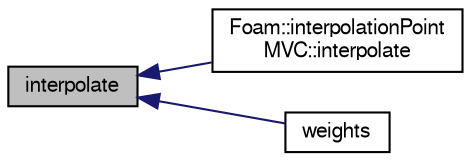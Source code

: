 digraph "interpolate"
{
  bgcolor="transparent";
  edge [fontname="FreeSans",fontsize="10",labelfontname="FreeSans",labelfontsize="10"];
  node [fontname="FreeSans",fontsize="10",shape=record];
  rankdir="LR";
  Node160 [label="interpolate",height=0.2,width=0.4,color="black", fillcolor="grey75", style="filled", fontcolor="black"];
  Node160 -> Node161 [dir="back",color="midnightblue",fontsize="10",style="solid",fontname="FreeSans"];
  Node161 [label="Foam::interpolationPoint\lMVC::interpolate",height=0.2,width=0.4,color="black",URL="$a22942.html#aeb8e19ef57ecadd469c75341defdab34",tooltip="Interpolate field for the given cellPointWeight. "];
  Node160 -> Node162 [dir="back",color="midnightblue",fontsize="10",style="solid",fontname="FreeSans"];
  Node162 [label="weights",height=0.2,width=0.4,color="black",URL="$a22950.html#ad804cc134b410396fadecc9c2cc43efd",tooltip="interpolation weights (in order of cellPoints) "];
}
